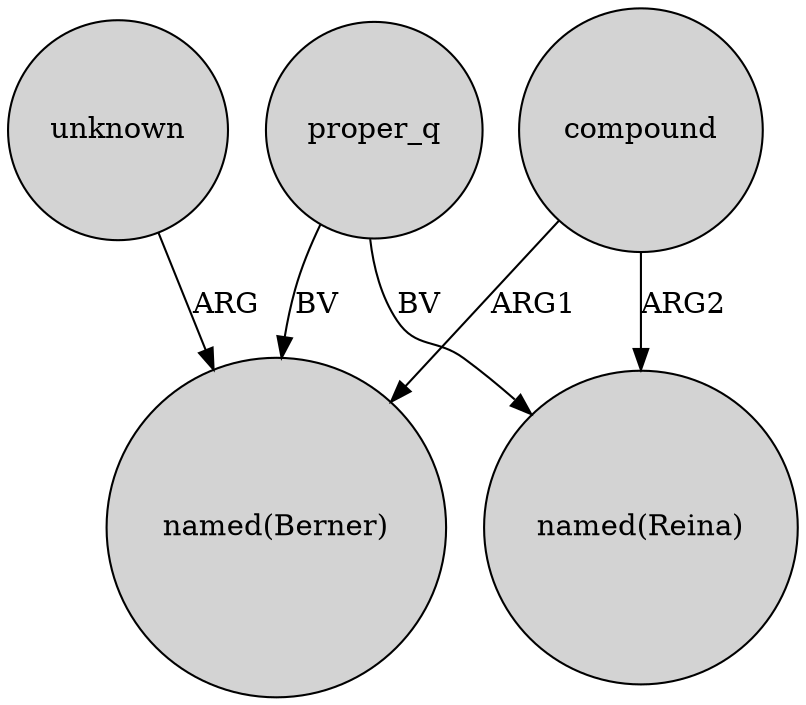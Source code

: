 digraph {
	node [shape=circle style=filled]
	compound -> "named(Reina)" [label=ARG2]
	compound -> "named(Berner)" [label=ARG1]
	proper_q -> "named(Berner)" [label=BV]
	proper_q -> "named(Reina)" [label=BV]
	unknown -> "named(Berner)" [label=ARG]
}
